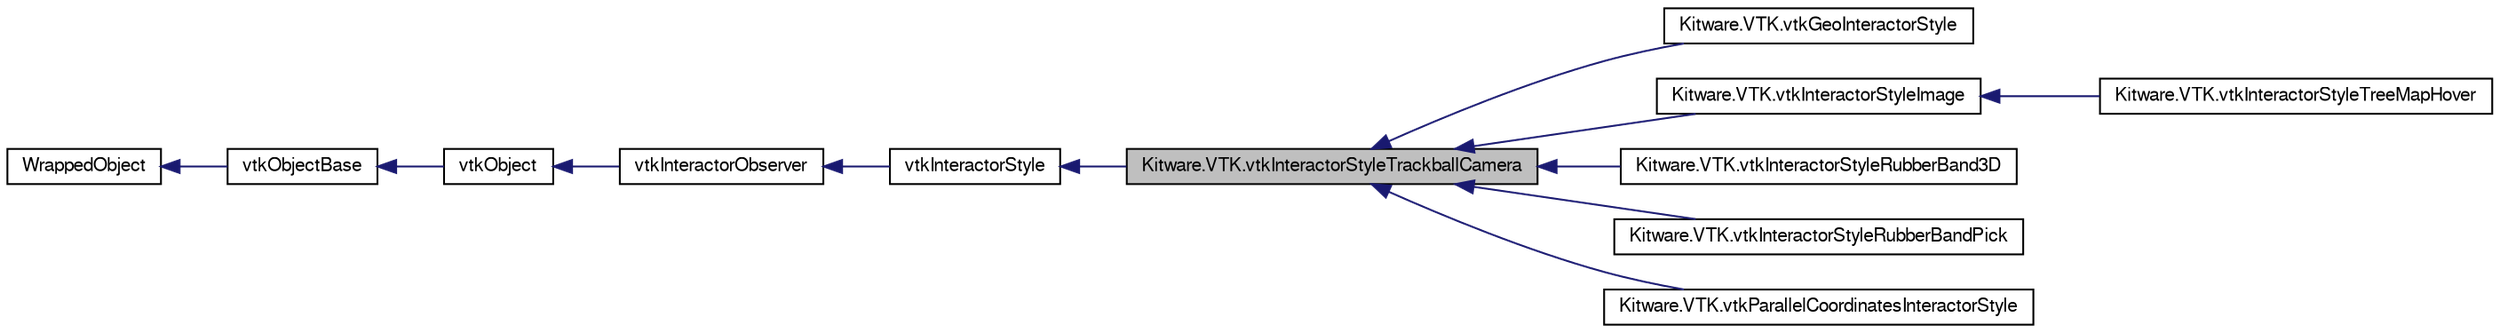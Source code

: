 digraph G
{
  bgcolor="transparent";
  edge [fontname="FreeSans",fontsize="10",labelfontname="FreeSans",labelfontsize="10"];
  node [fontname="FreeSans",fontsize="10",shape=record];
  rankdir="LR";
  Node1 [label="Kitware.VTK.vtkInteractorStyleTrackballCamera",height=0.2,width=0.4,color="black", fillcolor="grey75", style="filled" fontcolor="black"];
  Node2 -> Node1 [dir="back",color="midnightblue",fontsize="10",style="solid",fontname="FreeSans"];
  Node2 [label="vtkInteractorStyle",height=0.2,width=0.4,color="black",URL="$class_kitware_1_1_v_t_k_1_1vtk_interactor_style.html",tooltip="vtkInteractorStyle - provide event-driven interface to the rendering window (defines trackball mode)..."];
  Node3 -> Node2 [dir="back",color="midnightblue",fontsize="10",style="solid",fontname="FreeSans"];
  Node3 [label="vtkInteractorObserver",height=0.2,width=0.4,color="black",URL="$class_kitware_1_1_v_t_k_1_1vtk_interactor_observer.html",tooltip="vtkInteractorObserver - an abstract superclass for classes observing events invoked by vtkRenderWindo..."];
  Node4 -> Node3 [dir="back",color="midnightblue",fontsize="10",style="solid",fontname="FreeSans"];
  Node4 [label="vtkObject",height=0.2,width=0.4,color="black",URL="$class_kitware_1_1_v_t_k_1_1vtk_object.html",tooltip="vtkObject - abstract base class for most VTK objects"];
  Node5 -> Node4 [dir="back",color="midnightblue",fontsize="10",style="solid",fontname="FreeSans"];
  Node5 [label="vtkObjectBase",height=0.2,width=0.4,color="black",URL="$class_kitware_1_1_v_t_k_1_1vtk_object_base.html",tooltip="vtkObjectBase - abstract base class for most VTK objects"];
  Node6 -> Node5 [dir="back",color="midnightblue",fontsize="10",style="solid",fontname="FreeSans"];
  Node6 [label="WrappedObject",height=0.2,width=0.4,color="black",URL="$class_kitware_1_1_v_t_k_1_1_wrapped_object.html",tooltip="Base class for all the mummy wrapped classes in Kitware.VTK."];
  Node1 -> Node7 [dir="back",color="midnightblue",fontsize="10",style="solid",fontname="FreeSans"];
  Node7 [label="Kitware.VTK.vtkGeoInteractorStyle",height=0.2,width=0.4,color="black",URL="$class_kitware_1_1_v_t_k_1_1vtk_geo_interactor_style.html",tooltip="vtkGeoInteractorStyle - Interaction for a globe"];
  Node1 -> Node8 [dir="back",color="midnightblue",fontsize="10",style="solid",fontname="FreeSans"];
  Node8 [label="Kitware.VTK.vtkInteractorStyleImage",height=0.2,width=0.4,color="black",URL="$class_kitware_1_1_v_t_k_1_1vtk_interactor_style_image.html",tooltip="vtkInteractorStyleImage - interactive manipulation of the camera specialized for images"];
  Node8 -> Node9 [dir="back",color="midnightblue",fontsize="10",style="solid",fontname="FreeSans"];
  Node9 [label="Kitware.VTK.vtkInteractorStyleTreeMapHover",height=0.2,width=0.4,color="black",URL="$class_kitware_1_1_v_t_k_1_1vtk_interactor_style_tree_map_hover.html",tooltip="vtkInteractorStyleTreeMapHover - An interactor style for a tree map view"];
  Node1 -> Node10 [dir="back",color="midnightblue",fontsize="10",style="solid",fontname="FreeSans"];
  Node10 [label="Kitware.VTK.vtkInteractorStyleRubberBand3D",height=0.2,width=0.4,color="black",URL="$class_kitware_1_1_v_t_k_1_1vtk_interactor_style_rubber_band3_d.html",tooltip="vtkInteractorStyleRubberBand3D - A rubber band interactor for a 3D view"];
  Node1 -> Node11 [dir="back",color="midnightblue",fontsize="10",style="solid",fontname="FreeSans"];
  Node11 [label="Kitware.VTK.vtkInteractorStyleRubberBandPick",height=0.2,width=0.4,color="black",URL="$class_kitware_1_1_v_t_k_1_1vtk_interactor_style_rubber_band_pick.html",tooltip="vtkInteractorStyleRubberBandPick - Like TrackBallCamera, but this can pick props underneath a rubber ..."];
  Node1 -> Node12 [dir="back",color="midnightblue",fontsize="10",style="solid",fontname="FreeSans"];
  Node12 [label="Kitware.VTK.vtkParallelCoordinatesInteractorStyle",height=0.2,width=0.4,color="black",URL="$class_kitware_1_1_v_t_k_1_1vtk_parallel_coordinates_interactor_style.html",tooltip="vtkParallelCoordinatesInteractorStyle - interactive manipulation of the camera specialized for parall..."];
}

